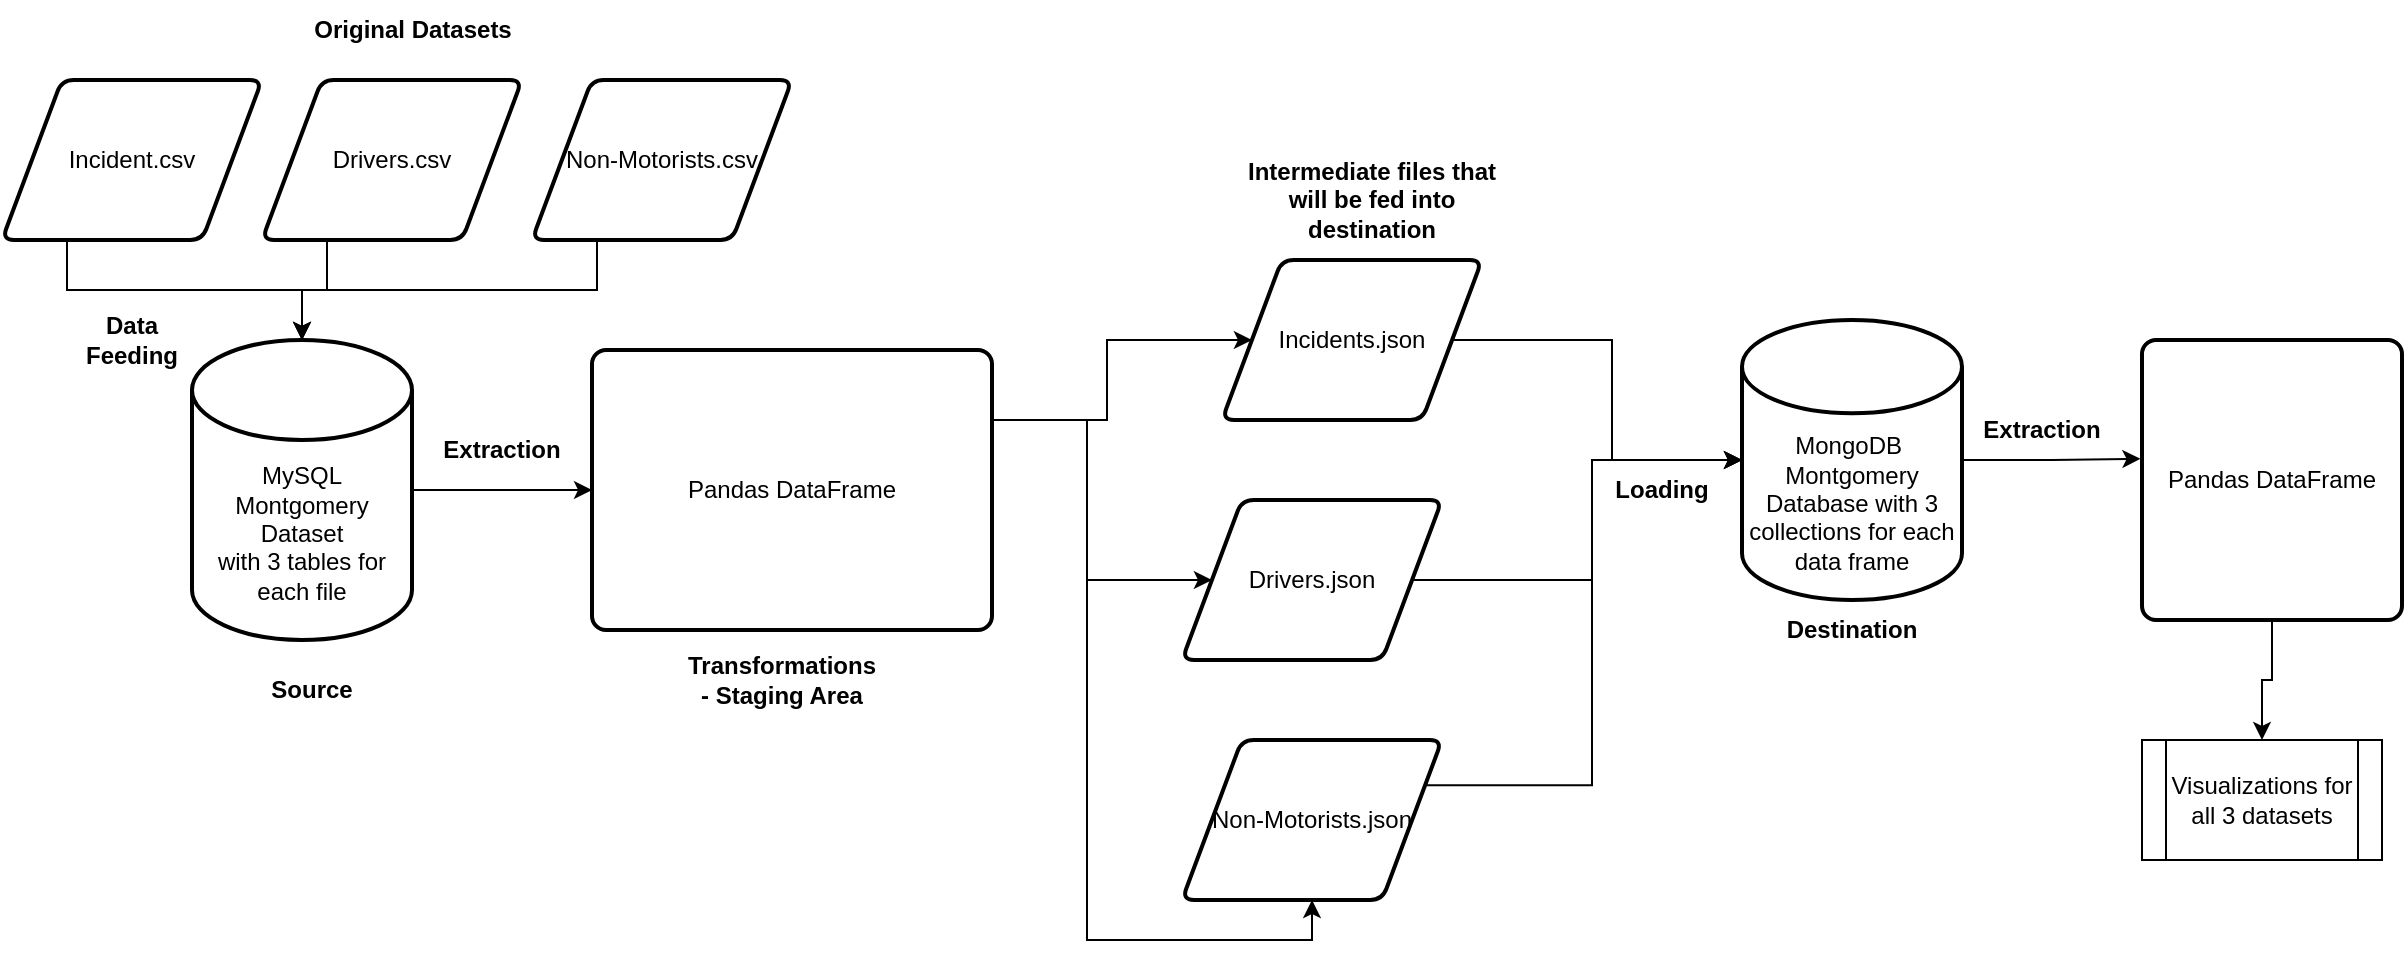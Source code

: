 <mxfile version="24.2.5" type="device">
  <diagram name="Page-1" id="GpKPyrqM1hid7tqWy-G8">
    <mxGraphModel dx="1290" dy="1657" grid="1" gridSize="10" guides="1" tooltips="1" connect="1" arrows="1" fold="1" page="1" pageScale="1" pageWidth="850" pageHeight="1100" math="0" shadow="0">
      <root>
        <mxCell id="0" />
        <mxCell id="1" parent="0" />
        <mxCell id="hNdv_COj70vHxhHmAOhJ-3" value="Incident.csv" style="shape=parallelogram;html=1;strokeWidth=2;perimeter=parallelogramPerimeter;whiteSpace=wrap;rounded=1;arcSize=12;size=0.23;" vertex="1" parent="1">
          <mxGeometry x="30" y="30" width="130" height="80" as="geometry" />
        </mxCell>
        <mxCell id="hNdv_COj70vHxhHmAOhJ-4" value="Drivers.csv" style="shape=parallelogram;html=1;strokeWidth=2;perimeter=parallelogramPerimeter;whiteSpace=wrap;rounded=1;arcSize=12;size=0.23;" vertex="1" parent="1">
          <mxGeometry x="160" y="30" width="130" height="80" as="geometry" />
        </mxCell>
        <mxCell id="hNdv_COj70vHxhHmAOhJ-5" value="Non-Motorists.csv" style="shape=parallelogram;html=1;strokeWidth=2;perimeter=parallelogramPerimeter;whiteSpace=wrap;rounded=1;arcSize=12;size=0.23;" vertex="1" parent="1">
          <mxGeometry x="295" y="30" width="130" height="80" as="geometry" />
        </mxCell>
        <mxCell id="hNdv_COj70vHxhHmAOhJ-17" style="edgeStyle=orthogonalEdgeStyle;rounded=0;orthogonalLoop=1;jettySize=auto;html=1;exitX=1;exitY=0.5;exitDx=0;exitDy=0;exitPerimeter=0;entryX=0;entryY=0.5;entryDx=0;entryDy=0;" edge="1" parent="1" source="hNdv_COj70vHxhHmAOhJ-6" target="hNdv_COj70vHxhHmAOhJ-10">
          <mxGeometry relative="1" as="geometry">
            <mxPoint x="270" y="265" as="targetPoint" />
          </mxGeometry>
        </mxCell>
        <mxCell id="hNdv_COj70vHxhHmAOhJ-6" value="&lt;div&gt;&lt;br&gt;&lt;/div&gt;&lt;div&gt;&lt;br&gt;&lt;/div&gt;&lt;div&gt;&lt;br&gt;&lt;/div&gt;MySQL&lt;div&gt;Montgomery Dataset&lt;/div&gt;&lt;div&gt;with 3 tables for each file&lt;/div&gt;" style="strokeWidth=2;html=1;shape=mxgraph.flowchart.database;whiteSpace=wrap;" vertex="1" parent="1">
          <mxGeometry x="125" y="160" width="110" height="150" as="geometry" />
        </mxCell>
        <mxCell id="hNdv_COj70vHxhHmAOhJ-40" style="edgeStyle=orthogonalEdgeStyle;rounded=0;orthogonalLoop=1;jettySize=auto;html=1;exitX=1;exitY=0.25;exitDx=0;exitDy=0;entryX=0;entryY=0.5;entryDx=0;entryDy=0;" edge="1" parent="1" source="hNdv_COj70vHxhHmAOhJ-10" target="hNdv_COj70vHxhHmAOhJ-22">
          <mxGeometry relative="1" as="geometry" />
        </mxCell>
        <mxCell id="hNdv_COj70vHxhHmAOhJ-41" style="edgeStyle=orthogonalEdgeStyle;rounded=0;orthogonalLoop=1;jettySize=auto;html=1;exitX=1;exitY=0.25;exitDx=0;exitDy=0;" edge="1" parent="1" source="hNdv_COj70vHxhHmAOhJ-10" target="hNdv_COj70vHxhHmAOhJ-21">
          <mxGeometry relative="1" as="geometry" />
        </mxCell>
        <mxCell id="hNdv_COj70vHxhHmAOhJ-42" style="edgeStyle=orthogonalEdgeStyle;rounded=0;orthogonalLoop=1;jettySize=auto;html=1;exitX=1;exitY=0.25;exitDx=0;exitDy=0;entryX=0.5;entryY=1;entryDx=0;entryDy=0;" edge="1" parent="1" source="hNdv_COj70vHxhHmAOhJ-10" target="hNdv_COj70vHxhHmAOhJ-20">
          <mxGeometry relative="1" as="geometry" />
        </mxCell>
        <mxCell id="hNdv_COj70vHxhHmAOhJ-10" value="Pandas DataFrame" style="rounded=1;whiteSpace=wrap;html=1;absoluteArcSize=1;arcSize=14;strokeWidth=2;" vertex="1" parent="1">
          <mxGeometry x="325" y="165" width="200" height="140" as="geometry" />
        </mxCell>
        <mxCell id="hNdv_COj70vHxhHmAOhJ-20" value="Non-Motorists.json" style="shape=parallelogram;html=1;strokeWidth=2;perimeter=parallelogramPerimeter;whiteSpace=wrap;rounded=1;arcSize=12;size=0.23;" vertex="1" parent="1">
          <mxGeometry x="620" y="360" width="130" height="80" as="geometry" />
        </mxCell>
        <mxCell id="hNdv_COj70vHxhHmAOhJ-51" style="edgeStyle=orthogonalEdgeStyle;rounded=0;orthogonalLoop=1;jettySize=auto;html=1;exitX=1;exitY=0.5;exitDx=0;exitDy=0;" edge="1" parent="1" source="hNdv_COj70vHxhHmAOhJ-21" target="hNdv_COj70vHxhHmAOhJ-15">
          <mxGeometry relative="1" as="geometry" />
        </mxCell>
        <mxCell id="hNdv_COj70vHxhHmAOhJ-21" value="Drivers.json" style="shape=parallelogram;html=1;strokeWidth=2;perimeter=parallelogramPerimeter;whiteSpace=wrap;rounded=1;arcSize=12;size=0.23;" vertex="1" parent="1">
          <mxGeometry x="620" y="240" width="130" height="80" as="geometry" />
        </mxCell>
        <mxCell id="hNdv_COj70vHxhHmAOhJ-22" value="Incidents.json" style="shape=parallelogram;html=1;strokeWidth=2;perimeter=parallelogramPerimeter;whiteSpace=wrap;rounded=1;arcSize=12;size=0.23;" vertex="1" parent="1">
          <mxGeometry x="640" y="120" width="130" height="80" as="geometry" />
        </mxCell>
        <mxCell id="hNdv_COj70vHxhHmAOhJ-26" style="edgeStyle=orthogonalEdgeStyle;rounded=0;orthogonalLoop=1;jettySize=auto;html=1;exitX=0.25;exitY=1;exitDx=0;exitDy=0;entryX=0.5;entryY=0;entryDx=0;entryDy=0;entryPerimeter=0;" edge="1" parent="1" source="hNdv_COj70vHxhHmAOhJ-3" target="hNdv_COj70vHxhHmAOhJ-6">
          <mxGeometry relative="1" as="geometry" />
        </mxCell>
        <mxCell id="hNdv_COj70vHxhHmAOhJ-27" style="edgeStyle=orthogonalEdgeStyle;rounded=0;orthogonalLoop=1;jettySize=auto;html=1;exitX=0.25;exitY=1;exitDx=0;exitDy=0;entryX=0.5;entryY=0;entryDx=0;entryDy=0;entryPerimeter=0;" edge="1" parent="1" source="hNdv_COj70vHxhHmAOhJ-4" target="hNdv_COj70vHxhHmAOhJ-6">
          <mxGeometry relative="1" as="geometry" />
        </mxCell>
        <mxCell id="hNdv_COj70vHxhHmAOhJ-28" style="edgeStyle=orthogonalEdgeStyle;rounded=0;orthogonalLoop=1;jettySize=auto;html=1;exitX=0.25;exitY=1;exitDx=0;exitDy=0;entryX=0.5;entryY=0;entryDx=0;entryDy=0;entryPerimeter=0;" edge="1" parent="1" source="hNdv_COj70vHxhHmAOhJ-5" target="hNdv_COj70vHxhHmAOhJ-6">
          <mxGeometry relative="1" as="geometry" />
        </mxCell>
        <mxCell id="hNdv_COj70vHxhHmAOhJ-15" value="&lt;div&gt;&lt;br&gt;&lt;/div&gt;&lt;div&gt;&lt;br&gt;&lt;/div&gt;&lt;div&gt;&lt;br&gt;&lt;/div&gt;&lt;div&gt;MongoDB&amp;nbsp;&lt;/div&gt;&lt;div&gt;Montgomery Database with 3 collections for each data frame&lt;/div&gt;" style="strokeWidth=2;html=1;shape=mxgraph.flowchart.database;whiteSpace=wrap;" vertex="1" parent="1">
          <mxGeometry x="900" y="150" width="110" height="140" as="geometry" />
        </mxCell>
        <mxCell id="hNdv_COj70vHxhHmAOhJ-46" value="Data Feeding" style="text;html=1;align=center;verticalAlign=middle;whiteSpace=wrap;rounded=0;fontStyle=1" vertex="1" parent="1">
          <mxGeometry x="65" y="145" width="60" height="30" as="geometry" />
        </mxCell>
        <mxCell id="hNdv_COj70vHxhHmAOhJ-47" value="Source" style="text;html=1;align=center;verticalAlign=middle;whiteSpace=wrap;rounded=0;fontStyle=1" vertex="1" parent="1">
          <mxGeometry x="155" y="320" width="60" height="30" as="geometry" />
        </mxCell>
        <mxCell id="hNdv_COj70vHxhHmAOhJ-49" value="Transformations - Staging Area" style="text;html=1;align=center;verticalAlign=middle;whiteSpace=wrap;rounded=0;fontStyle=1" vertex="1" parent="1">
          <mxGeometry x="380" y="320" width="80" height="20" as="geometry" />
        </mxCell>
        <mxCell id="hNdv_COj70vHxhHmAOhJ-50" value="Destination" style="text;html=1;align=center;verticalAlign=middle;whiteSpace=wrap;rounded=0;fontStyle=1" vertex="1" parent="1">
          <mxGeometry x="925" y="290" width="60" height="30" as="geometry" />
        </mxCell>
        <mxCell id="hNdv_COj70vHxhHmAOhJ-52" style="edgeStyle=orthogonalEdgeStyle;rounded=0;orthogonalLoop=1;jettySize=auto;html=1;exitX=1;exitY=0.25;exitDx=0;exitDy=0;entryX=0;entryY=0.5;entryDx=0;entryDy=0;entryPerimeter=0;" edge="1" parent="1" source="hNdv_COj70vHxhHmAOhJ-20" target="hNdv_COj70vHxhHmAOhJ-15">
          <mxGeometry relative="1" as="geometry" />
        </mxCell>
        <mxCell id="hNdv_COj70vHxhHmAOhJ-53" style="edgeStyle=orthogonalEdgeStyle;rounded=0;orthogonalLoop=1;jettySize=auto;html=1;exitX=1;exitY=0.5;exitDx=0;exitDy=0;entryX=0;entryY=0.5;entryDx=0;entryDy=0;entryPerimeter=0;" edge="1" parent="1" source="hNdv_COj70vHxhHmAOhJ-22" target="hNdv_COj70vHxhHmAOhJ-15">
          <mxGeometry relative="1" as="geometry" />
        </mxCell>
        <mxCell id="hNdv_COj70vHxhHmAOhJ-54" value="Intermediate files that will be fed into destination" style="text;html=1;align=center;verticalAlign=middle;whiteSpace=wrap;rounded=0;fontStyle=1" vertex="1" parent="1">
          <mxGeometry x="650" y="80" width="130" height="20" as="geometry" />
        </mxCell>
        <mxCell id="hNdv_COj70vHxhHmAOhJ-55" value="&lt;b&gt;Original Datasets&lt;/b&gt;" style="text;html=1;align=center;verticalAlign=middle;resizable=0;points=[];autosize=1;strokeColor=none;fillColor=none;" vertex="1" parent="1">
          <mxGeometry x="175" y="-10" width="120" height="30" as="geometry" />
        </mxCell>
        <mxCell id="hNdv_COj70vHxhHmAOhJ-56" value="Extraction" style="text;html=1;align=center;verticalAlign=middle;whiteSpace=wrap;rounded=0;fontStyle=1" vertex="1" parent="1">
          <mxGeometry x="250" y="200" width="60" height="30" as="geometry" />
        </mxCell>
        <mxCell id="hNdv_COj70vHxhHmAOhJ-57" value="Loading" style="text;html=1;align=center;verticalAlign=middle;whiteSpace=wrap;rounded=0;fontStyle=1" vertex="1" parent="1">
          <mxGeometry x="830" y="220" width="60" height="30" as="geometry" />
        </mxCell>
        <mxCell id="hNdv_COj70vHxhHmAOhJ-62" style="edgeStyle=orthogonalEdgeStyle;rounded=0;orthogonalLoop=1;jettySize=auto;html=1;exitX=0.5;exitY=1;exitDx=0;exitDy=0;entryX=0.5;entryY=0;entryDx=0;entryDy=0;" edge="1" parent="1" source="hNdv_COj70vHxhHmAOhJ-58" target="hNdv_COj70vHxhHmAOhJ-61">
          <mxGeometry relative="1" as="geometry" />
        </mxCell>
        <mxCell id="hNdv_COj70vHxhHmAOhJ-58" value="Pandas DataFrame" style="rounded=1;whiteSpace=wrap;html=1;absoluteArcSize=1;arcSize=14;strokeWidth=2;" vertex="1" parent="1">
          <mxGeometry x="1100" y="160" width="130" height="140" as="geometry" />
        </mxCell>
        <mxCell id="hNdv_COj70vHxhHmAOhJ-59" style="edgeStyle=orthogonalEdgeStyle;rounded=0;orthogonalLoop=1;jettySize=auto;html=1;exitX=1;exitY=0.5;exitDx=0;exitDy=0;exitPerimeter=0;entryX=-0.006;entryY=0.424;entryDx=0;entryDy=0;entryPerimeter=0;" edge="1" parent="1" source="hNdv_COj70vHxhHmAOhJ-15" target="hNdv_COj70vHxhHmAOhJ-58">
          <mxGeometry relative="1" as="geometry" />
        </mxCell>
        <mxCell id="hNdv_COj70vHxhHmAOhJ-60" value="Extraction" style="text;html=1;align=center;verticalAlign=middle;whiteSpace=wrap;rounded=0;fontStyle=1" vertex="1" parent="1">
          <mxGeometry x="1020" y="190" width="60" height="30" as="geometry" />
        </mxCell>
        <mxCell id="hNdv_COj70vHxhHmAOhJ-61" value="Visualizations for all 3 datasets" style="shape=process;whiteSpace=wrap;html=1;backgroundOutline=1;" vertex="1" parent="1">
          <mxGeometry x="1100" y="360" width="120" height="60" as="geometry" />
        </mxCell>
      </root>
    </mxGraphModel>
  </diagram>
</mxfile>
